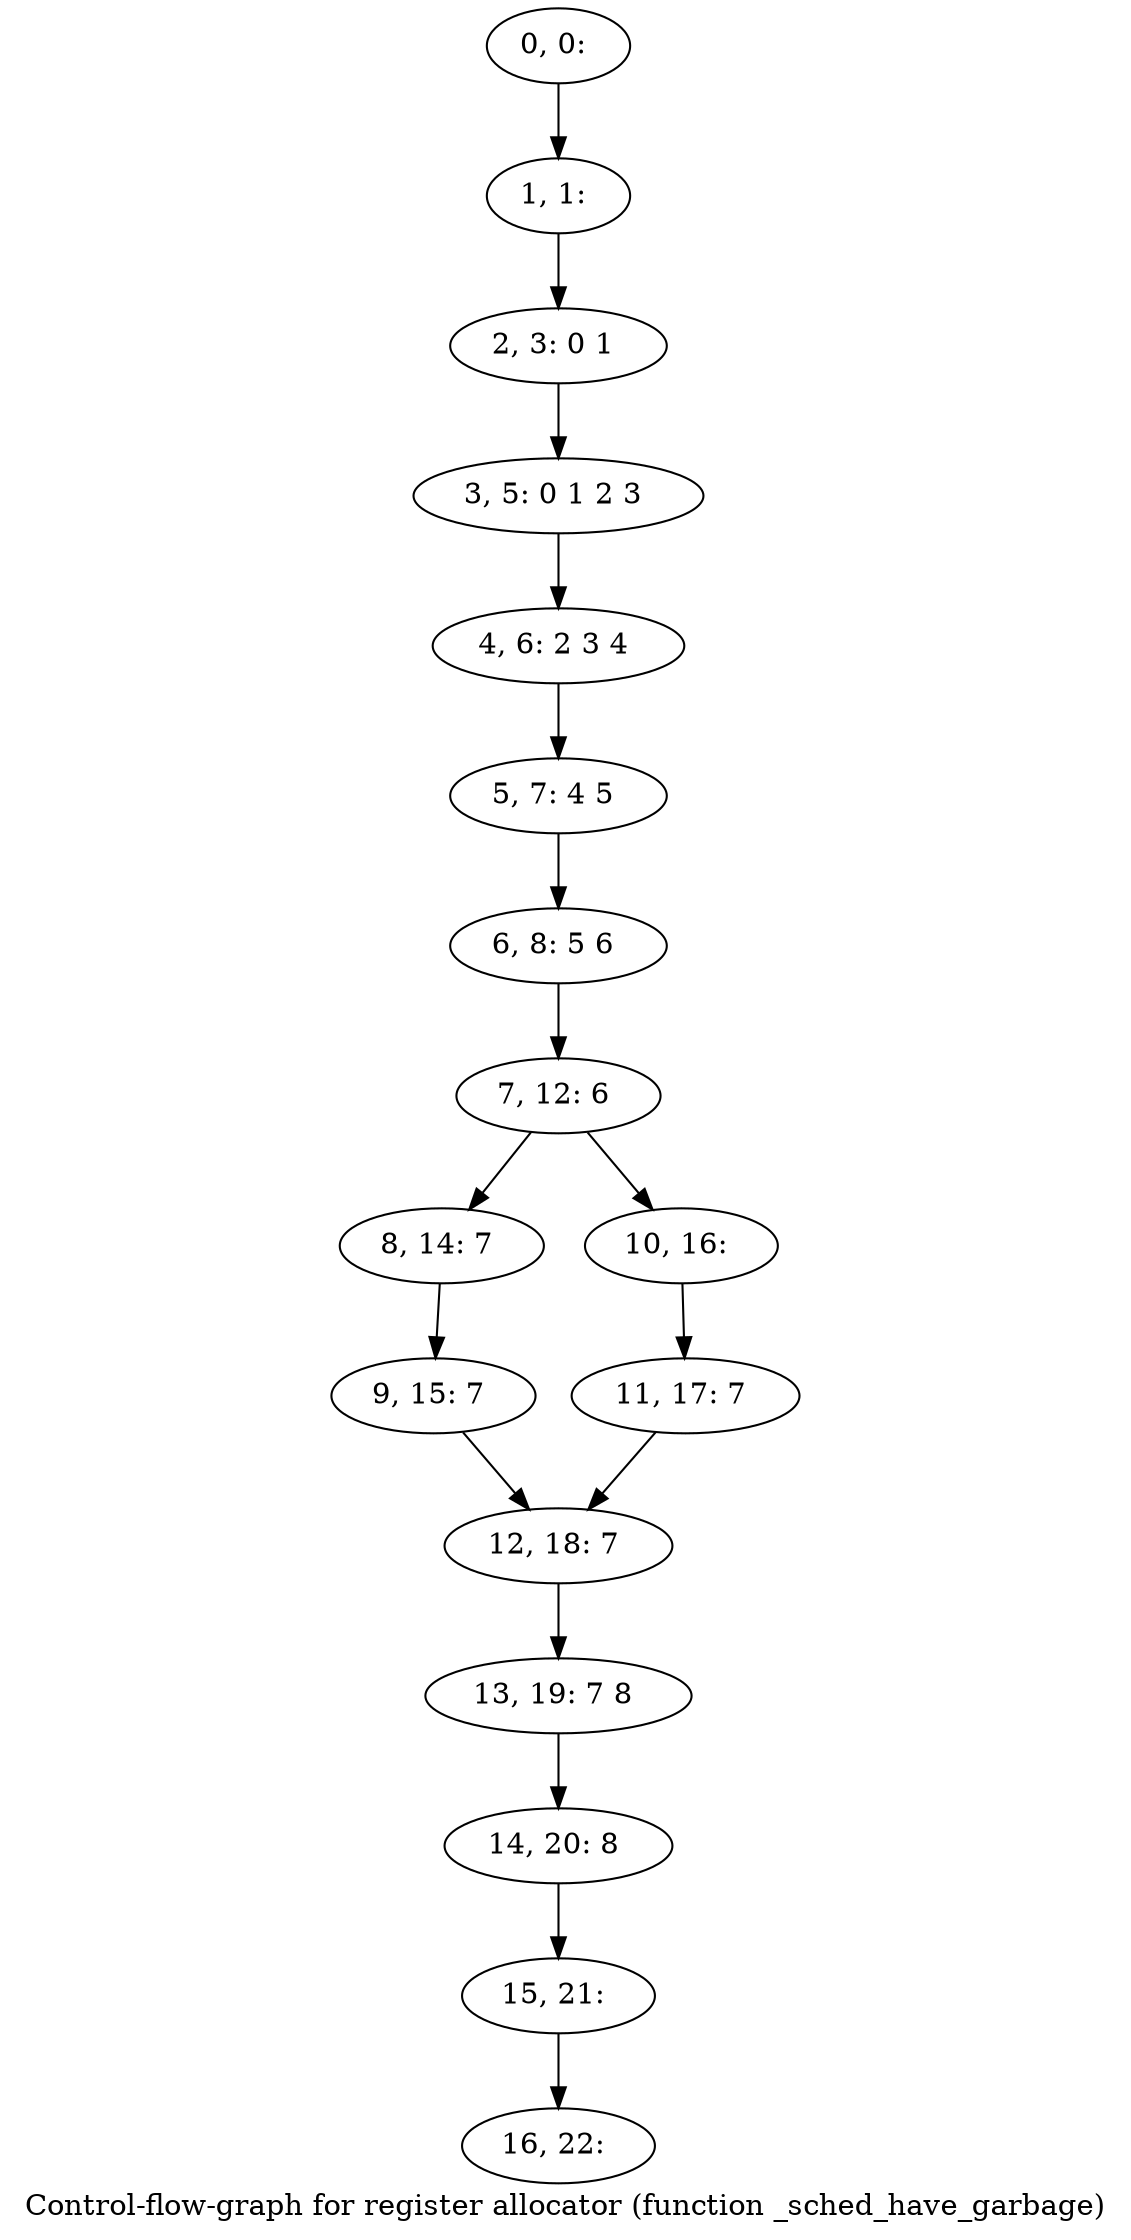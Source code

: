 digraph G {
graph [label="Control-flow-graph for register allocator (function _sched_have_garbage)"]
0[label="0, 0: "];
1[label="1, 1: "];
2[label="2, 3: 0 1 "];
3[label="3, 5: 0 1 2 3 "];
4[label="4, 6: 2 3 4 "];
5[label="5, 7: 4 5 "];
6[label="6, 8: 5 6 "];
7[label="7, 12: 6 "];
8[label="8, 14: 7 "];
9[label="9, 15: 7 "];
10[label="10, 16: "];
11[label="11, 17: 7 "];
12[label="12, 18: 7 "];
13[label="13, 19: 7 8 "];
14[label="14, 20: 8 "];
15[label="15, 21: "];
16[label="16, 22: "];
0->1 ;
1->2 ;
2->3 ;
3->4 ;
4->5 ;
5->6 ;
6->7 ;
7->8 ;
7->10 ;
8->9 ;
9->12 ;
10->11 ;
11->12 ;
12->13 ;
13->14 ;
14->15 ;
15->16 ;
}
